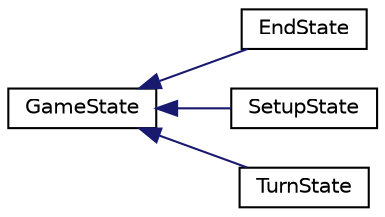 digraph "Graphical Class Hierarchy"
{
 // LATEX_PDF_SIZE
  edge [fontname="Helvetica",fontsize="10",labelfontname="Helvetica",labelfontsize="10"];
  node [fontname="Helvetica",fontsize="10",shape=record];
  rankdir="LR";
  Node0 [label="GameState",height=0.2,width=0.4,color="black", fillcolor="white", style="filled",URL="$classGameState.html",tooltip="Encapsulates a Game state machine's state."];
  Node0 -> Node1 [dir="back",color="midnightblue",fontsize="10",style="solid",fontname="Helvetica"];
  Node1 [label="EndState",height=0.2,width=0.4,color="black", fillcolor="white", style="filled",URL="$classEndState.html",tooltip="Encapsulates post-game logic."];
  Node0 -> Node2 [dir="back",color="midnightblue",fontsize="10",style="solid",fontname="Helvetica"];
  Node2 [label="SetupState",height=0.2,width=0.4,color="black", fillcolor="white", style="filled",URL="$classSetupState.html",tooltip=" "];
  Node0 -> Node3 [dir="back",color="midnightblue",fontsize="10",style="solid",fontname="Helvetica"];
  Node3 [label="TurnState",height=0.2,width=0.4,color="black", fillcolor="white", style="filled",URL="$classTurnState.html",tooltip=" "];
}
